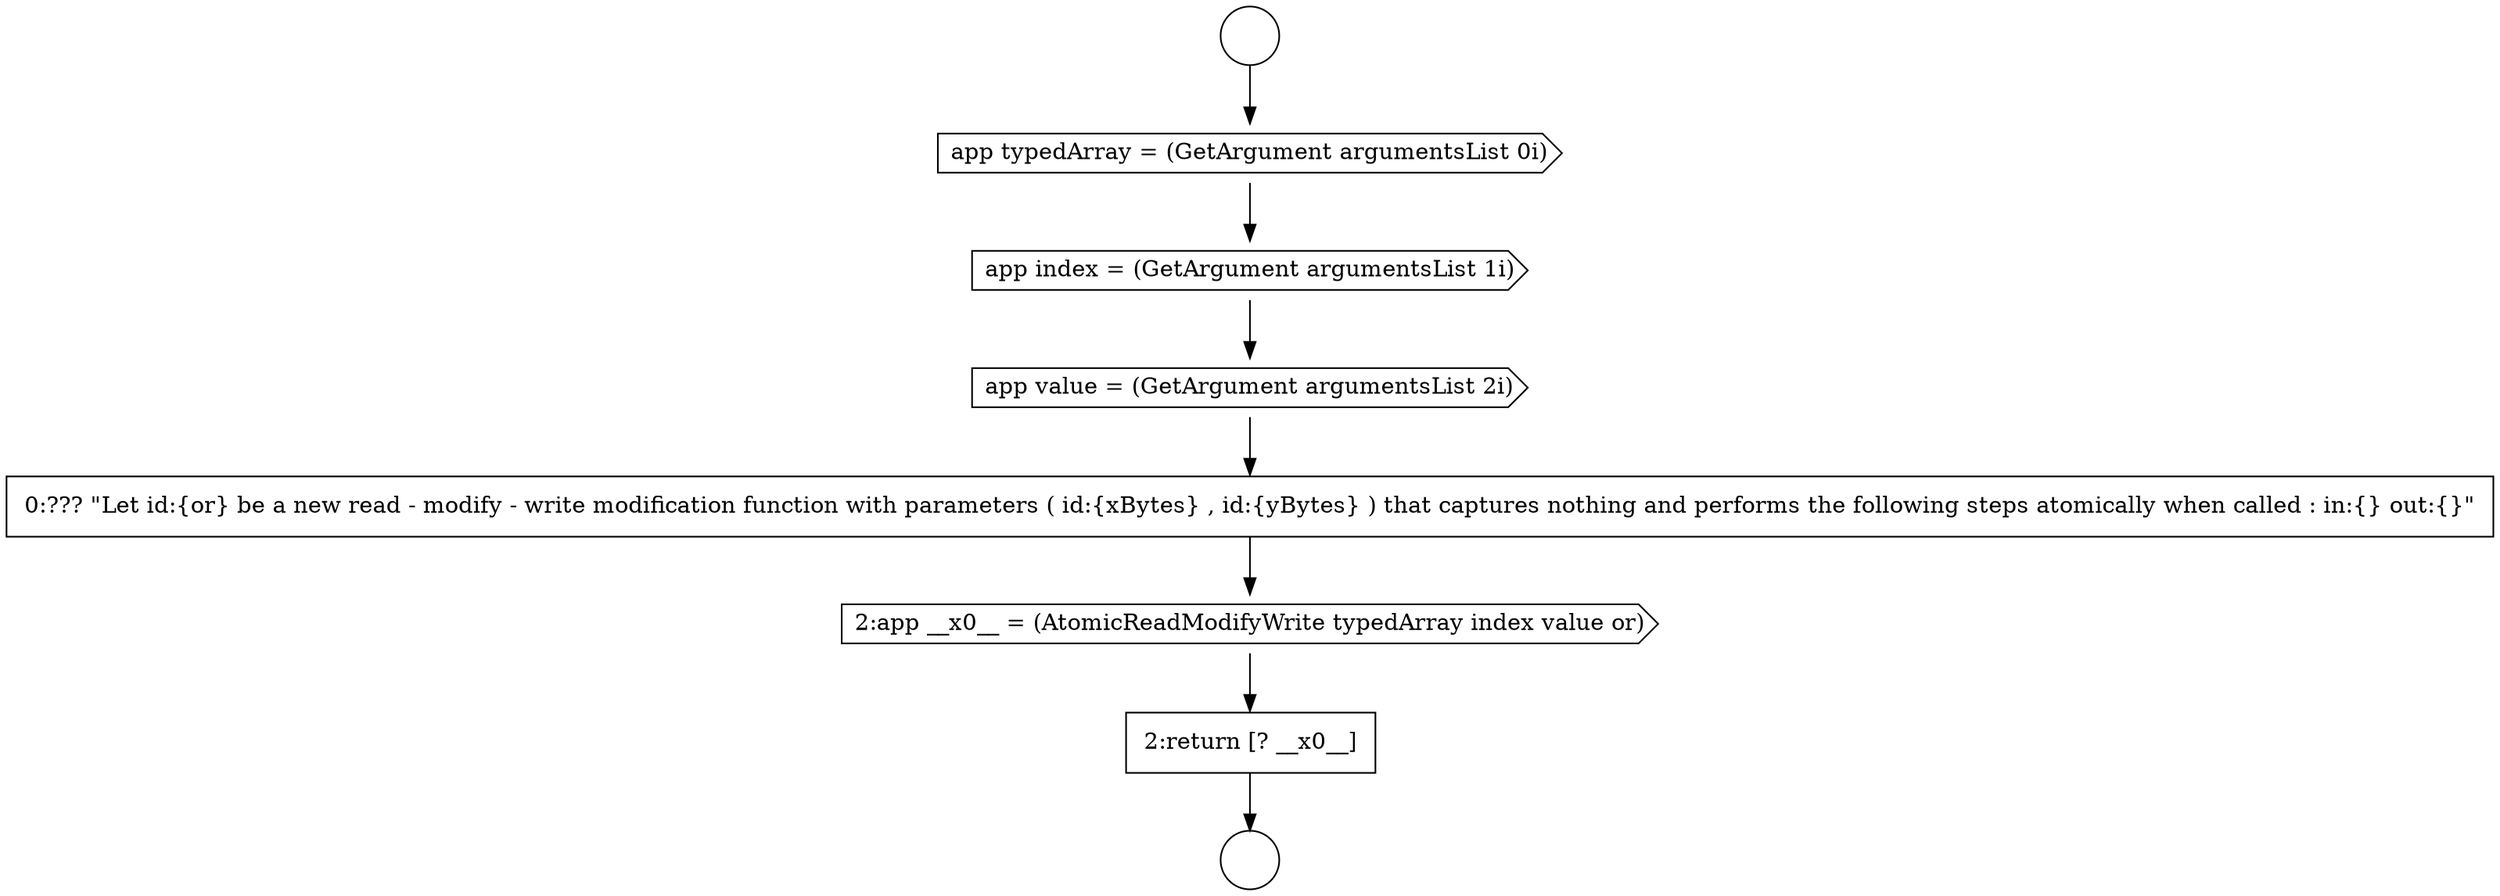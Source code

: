 digraph {
  node18069 [shape=cds, label=<<font color="black">2:app __x0__ = (AtomicReadModifyWrite typedArray index value or)</font>> color="black" fillcolor="white" style=filled]
  node18065 [shape=cds, label=<<font color="black">app typedArray = (GetArgument argumentsList 0i)</font>> color="black" fillcolor="white" style=filled]
  node18063 [shape=circle label=" " color="black" fillcolor="white" style=filled]
  node18068 [shape=none, margin=0, label=<<font color="black">
    <table border="0" cellborder="1" cellspacing="0" cellpadding="10">
      <tr><td align="left">0:??? &quot;Let id:{or} be a new read - modify - write modification function with parameters ( id:{xBytes} , id:{yBytes} ) that captures nothing and performs the following steps atomically when called : in:{} out:{}&quot;</td></tr>
    </table>
  </font>> color="black" fillcolor="white" style=filled]
  node18064 [shape=circle label=" " color="black" fillcolor="white" style=filled]
  node18067 [shape=cds, label=<<font color="black">app value = (GetArgument argumentsList 2i)</font>> color="black" fillcolor="white" style=filled]
  node18066 [shape=cds, label=<<font color="black">app index = (GetArgument argumentsList 1i)</font>> color="black" fillcolor="white" style=filled]
  node18070 [shape=none, margin=0, label=<<font color="black">
    <table border="0" cellborder="1" cellspacing="0" cellpadding="10">
      <tr><td align="left">2:return [? __x0__]</td></tr>
    </table>
  </font>> color="black" fillcolor="white" style=filled]
  node18068 -> node18069 [ color="black"]
  node18070 -> node18064 [ color="black"]
  node18069 -> node18070 [ color="black"]
  node18067 -> node18068 [ color="black"]
  node18063 -> node18065 [ color="black"]
  node18066 -> node18067 [ color="black"]
  node18065 -> node18066 [ color="black"]
}
